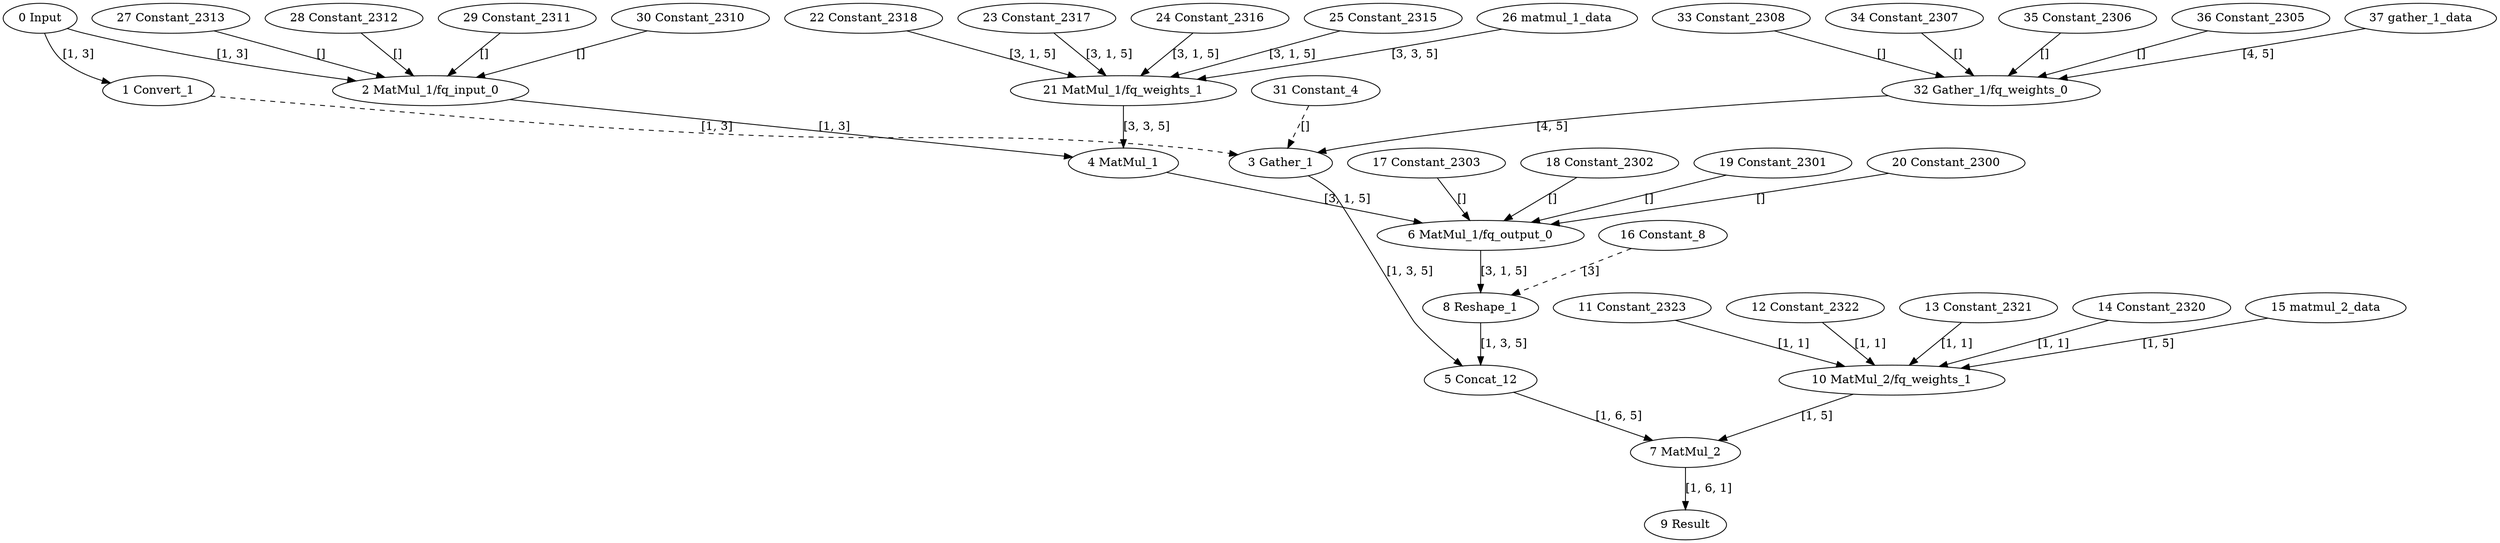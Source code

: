 strict digraph  {
"0 Input" [id=0, type=Parameter];
"1 Convert_1" [id=1, type=Convert];
"2 MatMul_1/fq_input_0" [id=2, type=FakeQuantize];
"3 Gather_1" [id=3, type=Gather];
"4 MatMul_1" [id=4, type=MatMul];
"5 Concat_12" [id=5, type=Concat];
"6 MatMul_1/fq_output_0" [id=6, type=FakeQuantize];
"7 MatMul_2" [id=7, type=MatMul];
"8 Reshape_1" [id=8, type=Reshape];
"9 Result" [id=9, type=Result];
"10 MatMul_2/fq_weights_1" [id=10, type=FakeQuantize];
"11 Constant_2323" [id=11, type=Constant];
"12 Constant_2322" [id=12, type=Constant];
"13 Constant_2321" [id=13, type=Constant];
"14 Constant_2320" [id=14, type=Constant];
"15 matmul_2_data" [id=15, type=Constant];
"16 Constant_8" [id=16, type=Constant];
"17 Constant_2303" [id=17, type=Constant];
"18 Constant_2302" [id=18, type=Constant];
"19 Constant_2301" [id=19, type=Constant];
"20 Constant_2300" [id=20, type=Constant];
"21 MatMul_1/fq_weights_1" [id=21, type=FakeQuantize];
"22 Constant_2318" [id=22, type=Constant];
"23 Constant_2317" [id=23, type=Constant];
"24 Constant_2316" [id=24, type=Constant];
"25 Constant_2315" [id=25, type=Constant];
"26 matmul_1_data" [id=26, type=Constant];
"27 Constant_2313" [id=27, type=Constant];
"28 Constant_2312" [id=28, type=Constant];
"29 Constant_2311" [id=29, type=Constant];
"30 Constant_2310" [id=30, type=Constant];
"31 Constant_4" [id=31, type=Constant];
"32 Gather_1/fq_weights_0" [id=32, type=FakeQuantize];
"33 Constant_2308" [id=33, type=Constant];
"34 Constant_2307" [id=34, type=Constant];
"35 Constant_2306" [id=35, type=Constant];
"36 Constant_2305" [id=36, type=Constant];
"37 gather_1_data" [id=37, type=Constant];
"0 Input" -> "1 Convert_1"  [label="[1, 3]", style=solid];
"0 Input" -> "2 MatMul_1/fq_input_0"  [label="[1, 3]", style=solid];
"1 Convert_1" -> "3 Gather_1"  [label="[1, 3]", style=dashed];
"2 MatMul_1/fq_input_0" -> "4 MatMul_1"  [label="[1, 3]", style=solid];
"3 Gather_1" -> "5 Concat_12"  [label="[1, 3, 5]", style=solid];
"4 MatMul_1" -> "6 MatMul_1/fq_output_0"  [label="[3, 1, 5]", style=solid];
"5 Concat_12" -> "7 MatMul_2"  [label="[1, 6, 5]", style=solid];
"6 MatMul_1/fq_output_0" -> "8 Reshape_1"  [label="[3, 1, 5]", style=solid];
"7 MatMul_2" -> "9 Result"  [label="[1, 6, 1]", style=solid];
"8 Reshape_1" -> "5 Concat_12"  [label="[1, 3, 5]", style=solid];
"10 MatMul_2/fq_weights_1" -> "7 MatMul_2"  [label="[1, 5]", style=solid];
"11 Constant_2323" -> "10 MatMul_2/fq_weights_1"  [label="[1, 1]", style=solid];
"12 Constant_2322" -> "10 MatMul_2/fq_weights_1"  [label="[1, 1]", style=solid];
"13 Constant_2321" -> "10 MatMul_2/fq_weights_1"  [label="[1, 1]", style=solid];
"14 Constant_2320" -> "10 MatMul_2/fq_weights_1"  [label="[1, 1]", style=solid];
"15 matmul_2_data" -> "10 MatMul_2/fq_weights_1"  [label="[1, 5]", style=solid];
"16 Constant_8" -> "8 Reshape_1"  [label="[3]", style=dashed];
"17 Constant_2303" -> "6 MatMul_1/fq_output_0"  [label="[]", style=solid];
"18 Constant_2302" -> "6 MatMul_1/fq_output_0"  [label="[]", style=solid];
"19 Constant_2301" -> "6 MatMul_1/fq_output_0"  [label="[]", style=solid];
"20 Constant_2300" -> "6 MatMul_1/fq_output_0"  [label="[]", style=solid];
"21 MatMul_1/fq_weights_1" -> "4 MatMul_1"  [label="[3, 3, 5]", style=solid];
"22 Constant_2318" -> "21 MatMul_1/fq_weights_1"  [label="[3, 1, 5]", style=solid];
"23 Constant_2317" -> "21 MatMul_1/fq_weights_1"  [label="[3, 1, 5]", style=solid];
"24 Constant_2316" -> "21 MatMul_1/fq_weights_1"  [label="[3, 1, 5]", style=solid];
"25 Constant_2315" -> "21 MatMul_1/fq_weights_1"  [label="[3, 1, 5]", style=solid];
"26 matmul_1_data" -> "21 MatMul_1/fq_weights_1"  [label="[3, 3, 5]", style=solid];
"27 Constant_2313" -> "2 MatMul_1/fq_input_0"  [label="[]", style=solid];
"28 Constant_2312" -> "2 MatMul_1/fq_input_0"  [label="[]", style=solid];
"29 Constant_2311" -> "2 MatMul_1/fq_input_0"  [label="[]", style=solid];
"30 Constant_2310" -> "2 MatMul_1/fq_input_0"  [label="[]", style=solid];
"31 Constant_4" -> "3 Gather_1"  [label="[]", style=dashed];
"32 Gather_1/fq_weights_0" -> "3 Gather_1"  [label="[4, 5]", style=solid];
"33 Constant_2308" -> "32 Gather_1/fq_weights_0"  [label="[]", style=solid];
"34 Constant_2307" -> "32 Gather_1/fq_weights_0"  [label="[]", style=solid];
"35 Constant_2306" -> "32 Gather_1/fq_weights_0"  [label="[]", style=solid];
"36 Constant_2305" -> "32 Gather_1/fq_weights_0"  [label="[]", style=solid];
"37 gather_1_data" -> "32 Gather_1/fq_weights_0"  [label="[4, 5]", style=solid];
}
